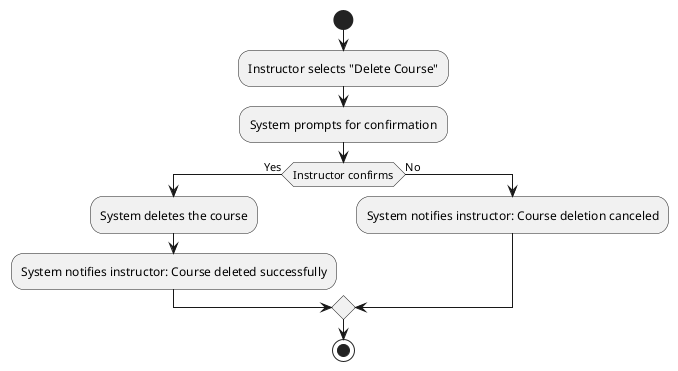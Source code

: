 @startuml
start
:Instructor selects "Delete Course";
:System prompts for confirmation;
if (Instructor confirms) then (Yes)
  :System deletes the course;
  :System notifies instructor: Course deleted successfully;
else (No)
  :System notifies instructor: Course deletion canceled;
endif
stop
@enduml
